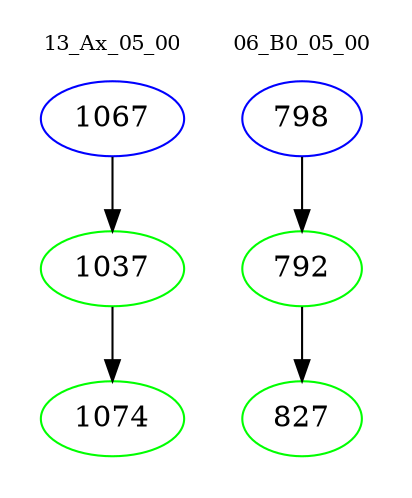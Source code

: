 digraph{
subgraph cluster_0 {
color = white
label = "13_Ax_05_00";
fontsize=10;
T0_1067 [label="1067", color="blue"]
T0_1067 -> T0_1037 [color="black"]
T0_1037 [label="1037", color="green"]
T0_1037 -> T0_1074 [color="black"]
T0_1074 [label="1074", color="green"]
}
subgraph cluster_1 {
color = white
label = "06_B0_05_00";
fontsize=10;
T1_798 [label="798", color="blue"]
T1_798 -> T1_792 [color="black"]
T1_792 [label="792", color="green"]
T1_792 -> T1_827 [color="black"]
T1_827 [label="827", color="green"]
}
}
